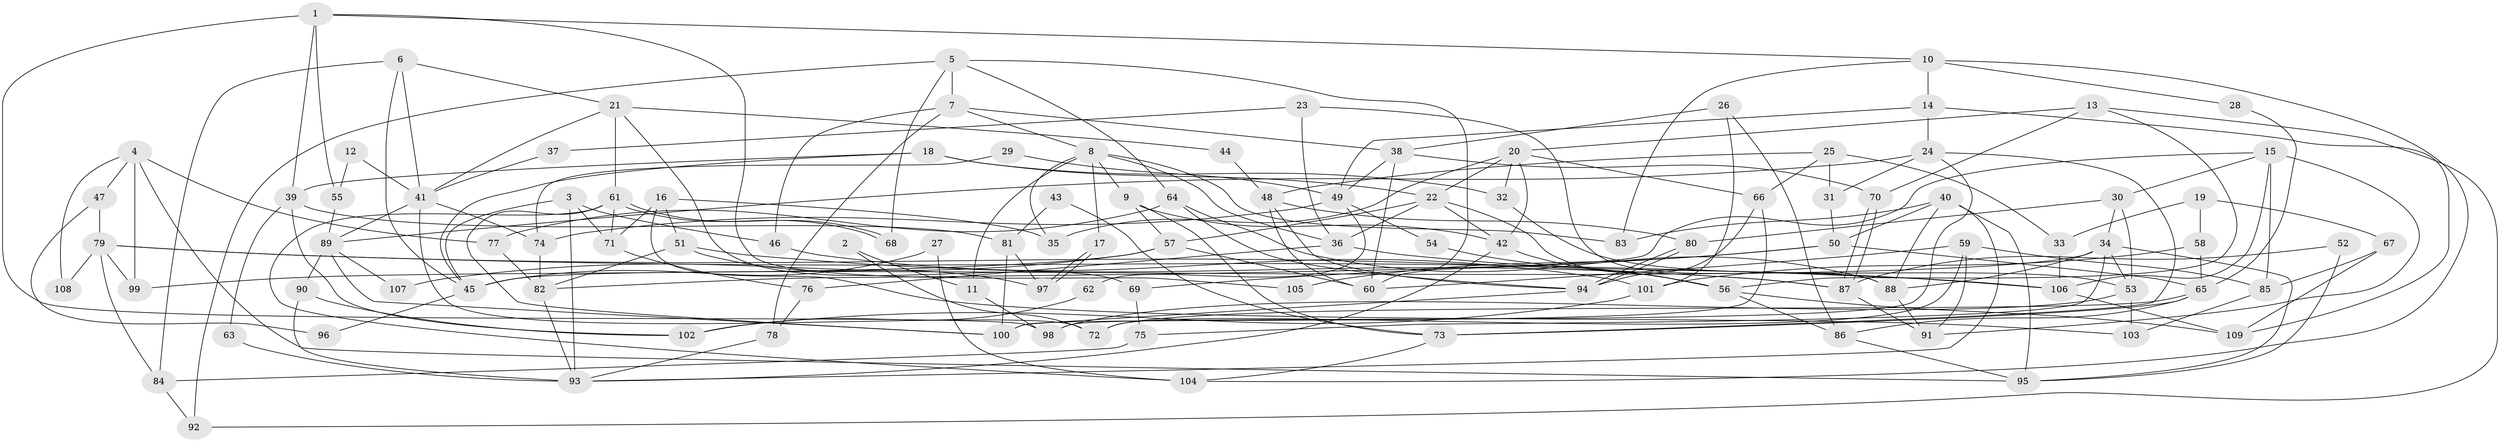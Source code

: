 // Generated by graph-tools (version 1.1) at 2025/02/03/09/25 03:02:15]
// undirected, 109 vertices, 218 edges
graph export_dot {
graph [start="1"]
  node [color=gray90,style=filled];
  1;
  2;
  3;
  4;
  5;
  6;
  7;
  8;
  9;
  10;
  11;
  12;
  13;
  14;
  15;
  16;
  17;
  18;
  19;
  20;
  21;
  22;
  23;
  24;
  25;
  26;
  27;
  28;
  29;
  30;
  31;
  32;
  33;
  34;
  35;
  36;
  37;
  38;
  39;
  40;
  41;
  42;
  43;
  44;
  45;
  46;
  47;
  48;
  49;
  50;
  51;
  52;
  53;
  54;
  55;
  56;
  57;
  58;
  59;
  60;
  61;
  62;
  63;
  64;
  65;
  66;
  67;
  68;
  69;
  70;
  71;
  72;
  73;
  74;
  75;
  76;
  77;
  78;
  79;
  80;
  81;
  82;
  83;
  84;
  85;
  86;
  87;
  88;
  89;
  90;
  91;
  92;
  93;
  94;
  95;
  96;
  97;
  98;
  99;
  100;
  101;
  102;
  103;
  104;
  105;
  106;
  107;
  108;
  109;
  1 -- 10;
  1 -- 39;
  1 -- 55;
  1 -- 98;
  1 -- 105;
  2 -- 11;
  2 -- 72;
  3 -- 71;
  3 -- 45;
  3 -- 46;
  3 -- 93;
  4 -- 99;
  4 -- 95;
  4 -- 47;
  4 -- 77;
  4 -- 108;
  5 -- 64;
  5 -- 60;
  5 -- 7;
  5 -- 68;
  5 -- 92;
  6 -- 41;
  6 -- 21;
  6 -- 45;
  6 -- 84;
  7 -- 8;
  7 -- 38;
  7 -- 46;
  7 -- 78;
  8 -- 9;
  8 -- 36;
  8 -- 11;
  8 -- 17;
  8 -- 35;
  8 -- 83;
  9 -- 57;
  9 -- 42;
  9 -- 73;
  10 -- 83;
  10 -- 104;
  10 -- 14;
  10 -- 28;
  11 -- 98;
  12 -- 55;
  12 -- 41;
  13 -- 92;
  13 -- 70;
  13 -- 20;
  13 -- 56;
  14 -- 49;
  14 -- 24;
  14 -- 109;
  15 -- 91;
  15 -- 82;
  15 -- 30;
  15 -- 85;
  15 -- 106;
  16 -- 35;
  16 -- 71;
  16 -- 51;
  16 -- 103;
  17 -- 97;
  17 -- 97;
  18 -- 45;
  18 -- 22;
  18 -- 32;
  18 -- 39;
  19 -- 33;
  19 -- 67;
  19 -- 58;
  20 -- 32;
  20 -- 22;
  20 -- 35;
  20 -- 42;
  20 -- 66;
  21 -- 69;
  21 -- 41;
  21 -- 44;
  21 -- 61;
  22 -- 42;
  22 -- 36;
  22 -- 56;
  22 -- 57;
  23 -- 36;
  23 -- 88;
  23 -- 37;
  24 -- 73;
  24 -- 31;
  24 -- 89;
  24 -- 98;
  25 -- 66;
  25 -- 48;
  25 -- 31;
  25 -- 33;
  26 -- 101;
  26 -- 86;
  26 -- 38;
  27 -- 104;
  27 -- 45;
  28 -- 65;
  29 -- 74;
  29 -- 49;
  30 -- 34;
  30 -- 53;
  30 -- 80;
  31 -- 50;
  32 -- 53;
  33 -- 106;
  34 -- 88;
  34 -- 53;
  34 -- 45;
  34 -- 75;
  34 -- 95;
  36 -- 106;
  36 -- 76;
  37 -- 41;
  38 -- 49;
  38 -- 60;
  38 -- 70;
  39 -- 81;
  39 -- 63;
  39 -- 102;
  40 -- 50;
  40 -- 93;
  40 -- 83;
  40 -- 88;
  40 -- 95;
  41 -- 89;
  41 -- 72;
  41 -- 74;
  42 -- 56;
  42 -- 93;
  43 -- 73;
  43 -- 81;
  44 -- 48;
  45 -- 96;
  46 -- 101;
  47 -- 79;
  47 -- 96;
  48 -- 80;
  48 -- 94;
  48 -- 60;
  49 -- 74;
  49 -- 54;
  49 -- 62;
  50 -- 65;
  50 -- 69;
  50 -- 105;
  51 -- 82;
  51 -- 87;
  51 -- 97;
  52 -- 87;
  52 -- 95;
  53 -- 98;
  53 -- 103;
  54 -- 56;
  55 -- 89;
  56 -- 86;
  56 -- 109;
  57 -- 60;
  57 -- 99;
  57 -- 107;
  58 -- 101;
  58 -- 65;
  59 -- 60;
  59 -- 85;
  59 -- 72;
  59 -- 91;
  61 -- 68;
  61 -- 68;
  61 -- 71;
  61 -- 100;
  61 -- 104;
  62 -- 102;
  63 -- 93;
  64 -- 88;
  64 -- 94;
  64 -- 77;
  65 -- 86;
  65 -- 72;
  65 -- 73;
  66 -- 100;
  66 -- 94;
  67 -- 85;
  67 -- 109;
  69 -- 75;
  70 -- 87;
  70 -- 87;
  71 -- 76;
  73 -- 104;
  74 -- 82;
  75 -- 84;
  76 -- 78;
  77 -- 82;
  78 -- 93;
  79 -- 87;
  79 -- 106;
  79 -- 84;
  79 -- 99;
  79 -- 108;
  80 -- 94;
  80 -- 94;
  81 -- 97;
  81 -- 100;
  82 -- 93;
  84 -- 92;
  85 -- 103;
  86 -- 95;
  87 -- 91;
  88 -- 91;
  89 -- 100;
  89 -- 90;
  89 -- 107;
  90 -- 93;
  90 -- 102;
  94 -- 100;
  101 -- 102;
  106 -- 109;
}
